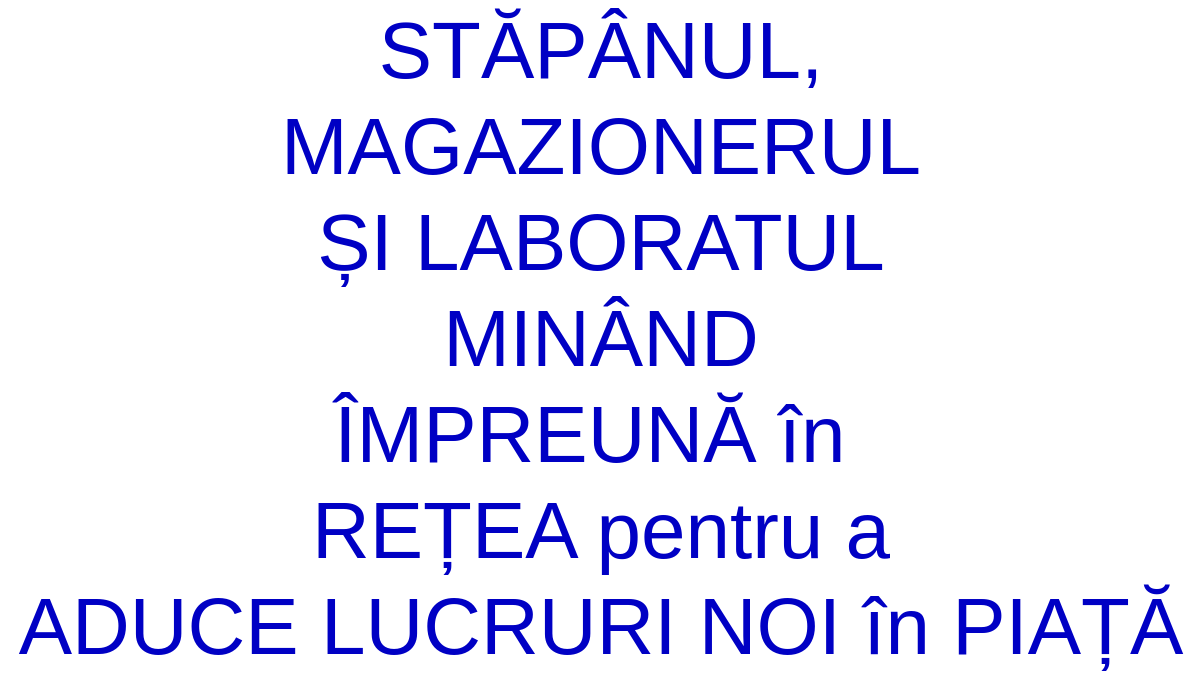 <mxfile version="17.5.0" type="github">
  <diagram id="_zq4UYfZ-SRPf0nXEBHW" name="Page-1">
    <mxGraphModel dx="639" dy="1839" grid="1" gridSize="10" guides="1" tooltips="1" connect="1" arrows="1" fold="1" page="1" pageScale="1" pageWidth="850" pageHeight="1100" math="0" shadow="0">
      <root>
        <mxCell id="0" />
        <mxCell id="1" parent="0" />
        <mxCell id="nNgeJdsTX1bRnGq00LQ--1" value="&lt;font style=&quot;font-size: 40px&quot; color=&quot;#0000c4&quot;&gt;STĂPÂNUL,&lt;br&gt;MAGAZIONERUL&lt;br&gt;ȘI LABORATUL&lt;br&gt;MINÂND&lt;br&gt;ÎMPREUNĂ în&amp;nbsp;&lt;br&gt;REȚEA pentru a&lt;br&gt;ADUCE LUCRURI NOI în PIAȚĂ&lt;br&gt;&lt;/font&gt;" style="text;html=1;align=center;verticalAlign=middle;resizable=0;points=[];autosize=1;strokeColor=none;fillColor=none;" parent="1" vertex="1">
          <mxGeometry x="25" y="10" width="600" height="170" as="geometry" />
        </mxCell>
      </root>
    </mxGraphModel>
  </diagram>
</mxfile>
